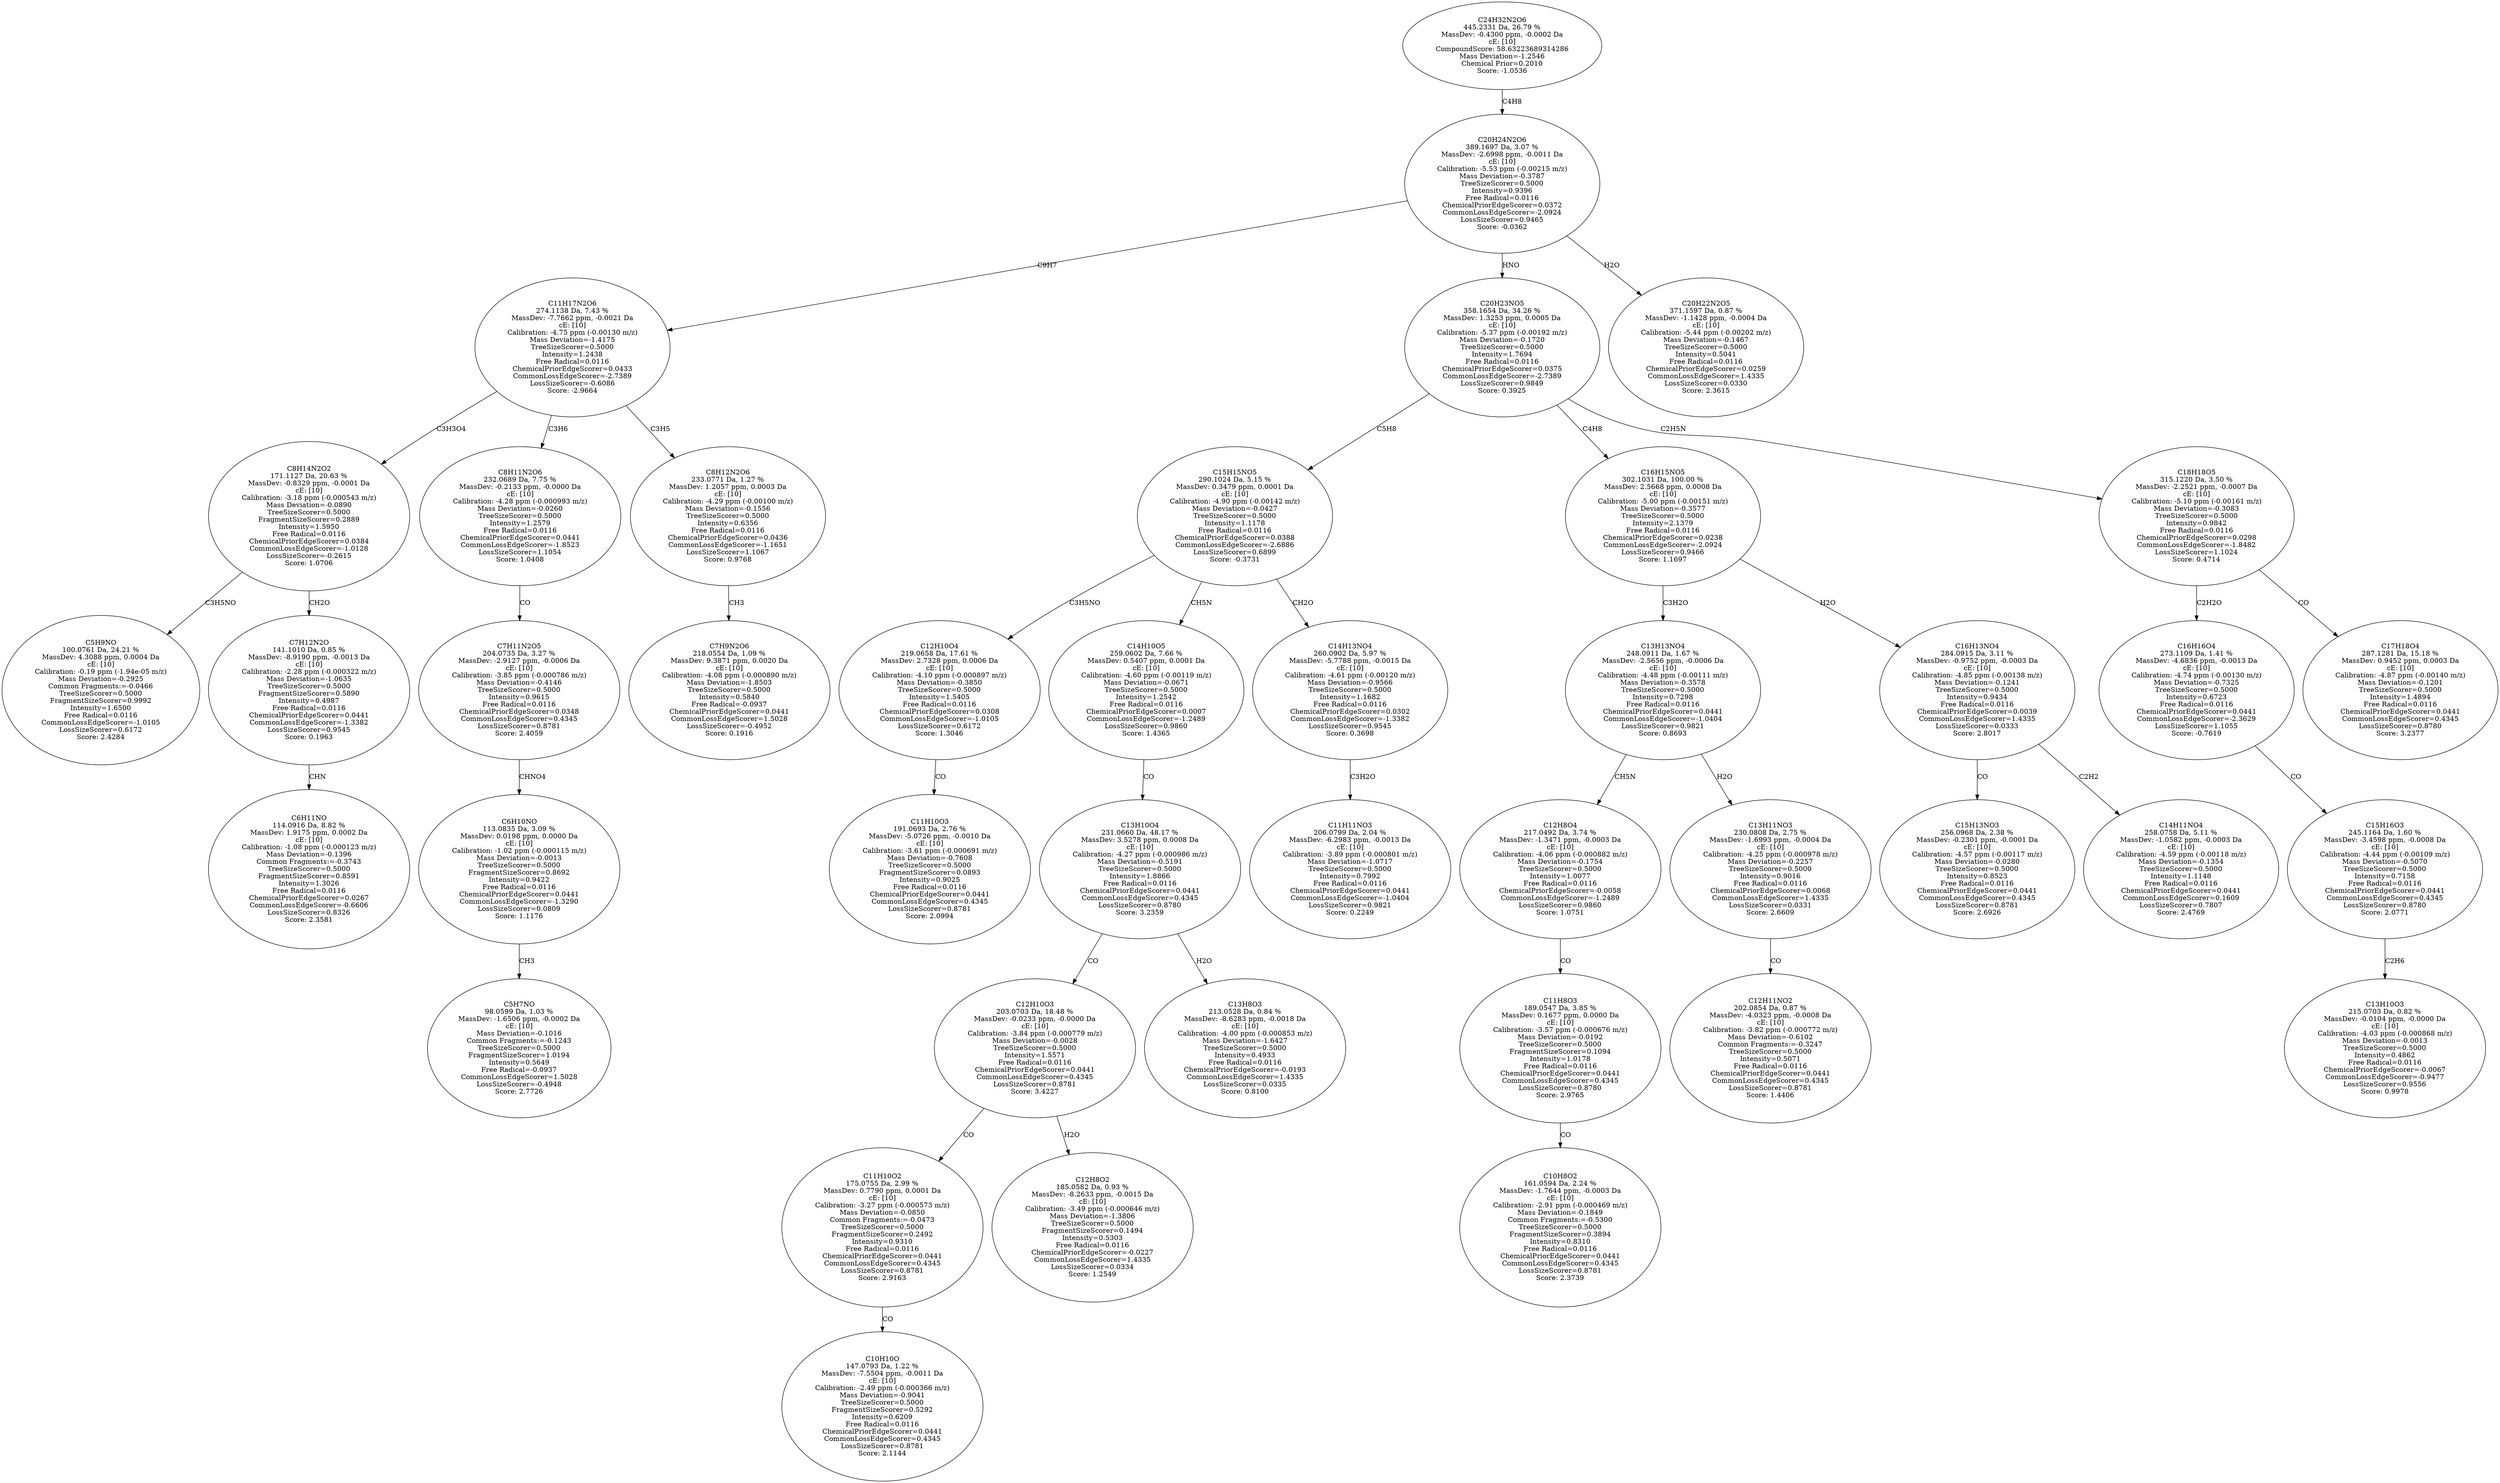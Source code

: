 strict digraph {
v1 [label="C5H9NO\n100.0761 Da, 24.21 %\nMassDev: 4.3088 ppm, 0.0004 Da\ncE: [10]\nCalibration: -0.19 ppm (-1.94e-05 m/z)\nMass Deviation=-0.2925\nCommon Fragments:=-0.0466\nTreeSizeScorer=0.5000\nFragmentSizeScorer=0.9992\nIntensity=1.6500\nFree Radical=0.0116\nCommonLossEdgeScorer=-1.0105\nLossSizeScorer=0.6172\nScore: 2.4284"];
v2 [label="C6H11NO\n114.0916 Da, 8.82 %\nMassDev: 1.9175 ppm, 0.0002 Da\ncE: [10]\nCalibration: -1.08 ppm (-0.000123 m/z)\nMass Deviation=-0.1396\nCommon Fragments:=-0.3743\nTreeSizeScorer=0.5000\nFragmentSizeScorer=0.8591\nIntensity=1.3026\nFree Radical=0.0116\nChemicalPriorEdgeScorer=0.0267\nCommonLossEdgeScorer=-0.6606\nLossSizeScorer=0.8326\nScore: 2.3581"];
v3 [label="C7H12N2O\n141.1010 Da, 0.85 %\nMassDev: -8.9190 ppm, -0.0013 Da\ncE: [10]\nCalibration: -2.28 ppm (-0.000322 m/z)\nMass Deviation=-1.0635\nTreeSizeScorer=0.5000\nFragmentSizeScorer=0.5890\nIntensity=0.4987\nFree Radical=0.0116\nChemicalPriorEdgeScorer=0.0441\nCommonLossEdgeScorer=-1.3382\nLossSizeScorer=0.9545\nScore: 0.1963"];
v4 [label="C8H14N2O2\n171.1127 Da, 20.63 %\nMassDev: -0.8329 ppm, -0.0001 Da\ncE: [10]\nCalibration: -3.18 ppm (-0.000543 m/z)\nMass Deviation=-0.0890\nTreeSizeScorer=0.5000\nFragmentSizeScorer=0.2889\nIntensity=1.5950\nFree Radical=0.0116\nChemicalPriorEdgeScorer=0.0384\nCommonLossEdgeScorer=-1.0128\nLossSizeScorer=-0.2615\nScore: 1.0706"];
v5 [label="C5H7NO\n98.0599 Da, 1.03 %\nMassDev: -1.6506 ppm, -0.0002 Da\ncE: [10]\nMass Deviation=-0.1016\nCommon Fragments:=-0.1243\nTreeSizeScorer=0.5000\nFragmentSizeScorer=1.0194\nIntensity=0.5649\nFree Radical=-0.0937\nCommonLossEdgeScorer=1.5028\nLossSizeScorer=-0.4948\nScore: 2.7726"];
v6 [label="C6H10NO\n113.0835 Da, 3.09 %\nMassDev: 0.0198 ppm, 0.0000 Da\ncE: [10]\nCalibration: -1.02 ppm (-0.000115 m/z)\nMass Deviation=-0.0013\nTreeSizeScorer=0.5000\nFragmentSizeScorer=0.8692\nIntensity=0.9422\nFree Radical=0.0116\nChemicalPriorEdgeScorer=0.0441\nCommonLossEdgeScorer=-1.3290\nLossSizeScorer=0.0809\nScore: 1.1176"];
v7 [label="C7H11N2O5\n204.0735 Da, 3.27 %\nMassDev: -2.9127 ppm, -0.0006 Da\ncE: [10]\nCalibration: -3.85 ppm (-0.000786 m/z)\nMass Deviation=-0.4146\nTreeSizeScorer=0.5000\nIntensity=0.9615\nFree Radical=0.0116\nChemicalPriorEdgeScorer=0.0348\nCommonLossEdgeScorer=0.4345\nLossSizeScorer=0.8781\nScore: 2.4059"];
v8 [label="C8H11N2O6\n232.0689 Da, 7.75 %\nMassDev: -0.2133 ppm, -0.0000 Da\ncE: [10]\nCalibration: -4.28 ppm (-0.000993 m/z)\nMass Deviation=-0.0260\nTreeSizeScorer=0.5000\nIntensity=1.2579\nFree Radical=0.0116\nChemicalPriorEdgeScorer=0.0441\nCommonLossEdgeScorer=-1.8523\nLossSizeScorer=1.1054\nScore: 1.0408"];
v9 [label="C7H9N2O6\n218.0554 Da, 1.09 %\nMassDev: 9.3871 ppm, 0.0020 Da\ncE: [10]\nCalibration: -4.08 ppm (-0.000890 m/z)\nMass Deviation=-1.8503\nTreeSizeScorer=0.5000\nIntensity=0.5840\nFree Radical=-0.0937\nChemicalPriorEdgeScorer=0.0441\nCommonLossEdgeScorer=1.5028\nLossSizeScorer=-0.4952\nScore: 0.1916"];
v10 [label="C8H12N2O6\n233.0771 Da, 1.27 %\nMassDev: 1.2057 ppm, 0.0003 Da\ncE: [10]\nCalibration: -4.29 ppm (-0.00100 m/z)\nMass Deviation=-0.1556\nTreeSizeScorer=0.5000\nIntensity=0.6356\nFree Radical=0.0116\nChemicalPriorEdgeScorer=0.0436\nCommonLossEdgeScorer=-1.1651\nLossSizeScorer=1.1067\nScore: 0.9768"];
v11 [label="C11H17N2O6\n274.1138 Da, 7.43 %\nMassDev: -7.7662 ppm, -0.0021 Da\ncE: [10]\nCalibration: -4.75 ppm (-0.00130 m/z)\nMass Deviation=-1.4175\nTreeSizeScorer=0.5000\nIntensity=1.2438\nFree Radical=0.0116\nChemicalPriorEdgeScorer=0.0433\nCommonLossEdgeScorer=-2.7389\nLossSizeScorer=-0.6086\nScore: -2.9664"];
v12 [label="C11H10O3\n191.0693 Da, 2.76 %\nMassDev: -5.0726 ppm, -0.0010 Da\ncE: [10]\nCalibration: -3.61 ppm (-0.000691 m/z)\nMass Deviation=-0.7608\nTreeSizeScorer=0.5000\nFragmentSizeScorer=0.0893\nIntensity=0.9025\nFree Radical=0.0116\nChemicalPriorEdgeScorer=0.0441\nCommonLossEdgeScorer=0.4345\nLossSizeScorer=0.8781\nScore: 2.0994"];
v13 [label="C12H10O4\n219.0658 Da, 17.61 %\nMassDev: 2.7328 ppm, 0.0006 Da\ncE: [10]\nCalibration: -4.10 ppm (-0.000897 m/z)\nMass Deviation=-0.3850\nTreeSizeScorer=0.5000\nIntensity=1.5405\nFree Radical=0.0116\nChemicalPriorEdgeScorer=0.0308\nCommonLossEdgeScorer=-1.0105\nLossSizeScorer=0.6172\nScore: 1.3046"];
v14 [label="C10H10O\n147.0793 Da, 1.22 %\nMassDev: -7.5504 ppm, -0.0011 Da\ncE: [10]\nCalibration: -2.49 ppm (-0.000366 m/z)\nMass Deviation=-0.9041\nTreeSizeScorer=0.5000\nFragmentSizeScorer=0.5292\nIntensity=0.6209\nFree Radical=0.0116\nChemicalPriorEdgeScorer=0.0441\nCommonLossEdgeScorer=0.4345\nLossSizeScorer=0.8781\nScore: 2.1144"];
v15 [label="C11H10O2\n175.0755 Da, 2.99 %\nMassDev: 0.7790 ppm, 0.0001 Da\ncE: [10]\nCalibration: -3.27 ppm (-0.000573 m/z)\nMass Deviation=-0.0850\nCommon Fragments:=-0.0473\nTreeSizeScorer=0.5000\nFragmentSizeScorer=0.2492\nIntensity=0.9310\nFree Radical=0.0116\nChemicalPriorEdgeScorer=0.0441\nCommonLossEdgeScorer=0.4345\nLossSizeScorer=0.8781\nScore: 2.9163"];
v16 [label="C12H8O2\n185.0582 Da, 0.93 %\nMassDev: -8.2633 ppm, -0.0015 Da\ncE: [10]\nCalibration: -3.49 ppm (-0.000646 m/z)\nMass Deviation=-1.3806\nTreeSizeScorer=0.5000\nFragmentSizeScorer=0.1494\nIntensity=0.5303\nFree Radical=0.0116\nChemicalPriorEdgeScorer=-0.0227\nCommonLossEdgeScorer=1.4335\nLossSizeScorer=0.0334\nScore: 1.2549"];
v17 [label="C12H10O3\n203.0703 Da, 18.48 %\nMassDev: -0.0233 ppm, -0.0000 Da\ncE: [10]\nCalibration: -3.84 ppm (-0.000779 m/z)\nMass Deviation=-0.0028\nTreeSizeScorer=0.5000\nIntensity=1.5571\nFree Radical=0.0116\nChemicalPriorEdgeScorer=0.0441\nCommonLossEdgeScorer=0.4345\nLossSizeScorer=0.8781\nScore: 3.4227"];
v18 [label="C13H8O3\n213.0528 Da, 0.84 %\nMassDev: -8.6283 ppm, -0.0018 Da\ncE: [10]\nCalibration: -4.00 ppm (-0.000853 m/z)\nMass Deviation=-1.6427\nTreeSizeScorer=0.5000\nIntensity=0.4933\nFree Radical=0.0116\nChemicalPriorEdgeScorer=-0.0193\nCommonLossEdgeScorer=1.4335\nLossSizeScorer=0.0335\nScore: 0.8100"];
v19 [label="C13H10O4\n231.0660 Da, 48.17 %\nMassDev: 3.5278 ppm, 0.0008 Da\ncE: [10]\nCalibration: -4.27 ppm (-0.000986 m/z)\nMass Deviation=-0.5191\nTreeSizeScorer=0.5000\nIntensity=1.8866\nFree Radical=0.0116\nChemicalPriorEdgeScorer=0.0441\nCommonLossEdgeScorer=0.4345\nLossSizeScorer=0.8780\nScore: 3.2359"];
v20 [label="C14H10O5\n259.0602 Da, 7.66 %\nMassDev: 0.5407 ppm, 0.0001 Da\ncE: [10]\nCalibration: -4.60 ppm (-0.00119 m/z)\nMass Deviation=-0.0671\nTreeSizeScorer=0.5000\nIntensity=1.2542\nFree Radical=0.0116\nChemicalPriorEdgeScorer=0.0007\nCommonLossEdgeScorer=-1.2489\nLossSizeScorer=0.9860\nScore: 1.4365"];
v21 [label="C11H11NO3\n206.0799 Da, 2.04 %\nMassDev: -6.2983 ppm, -0.0013 Da\ncE: [10]\nCalibration: -3.89 ppm (-0.000801 m/z)\nMass Deviation=-1.0717\nTreeSizeScorer=0.5000\nIntensity=0.7992\nFree Radical=0.0116\nChemicalPriorEdgeScorer=0.0441\nCommonLossEdgeScorer=-1.0404\nLossSizeScorer=0.9821\nScore: 0.2249"];
v22 [label="C14H13NO4\n260.0902 Da, 5.97 %\nMassDev: -5.7788 ppm, -0.0015 Da\ncE: [10]\nCalibration: -4.61 ppm (-0.00120 m/z)\nMass Deviation=-0.9566\nTreeSizeScorer=0.5000\nIntensity=1.1682\nFree Radical=0.0116\nChemicalPriorEdgeScorer=0.0302\nCommonLossEdgeScorer=-1.3382\nLossSizeScorer=0.9545\nScore: 0.3698"];
v23 [label="C15H15NO5\n290.1024 Da, 5.15 %\nMassDev: 0.3479 ppm, 0.0001 Da\ncE: [10]\nCalibration: -4.90 ppm (-0.00142 m/z)\nMass Deviation=-0.0427\nTreeSizeScorer=0.5000\nIntensity=1.1178\nFree Radical=0.0116\nChemicalPriorEdgeScorer=0.0388\nCommonLossEdgeScorer=-2.6886\nLossSizeScorer=0.6899\nScore: -0.3731"];
v24 [label="C10H8O2\n161.0594 Da, 2.24 %\nMassDev: -1.7644 ppm, -0.0003 Da\ncE: [10]\nCalibration: -2.91 ppm (-0.000469 m/z)\nMass Deviation=-0.1849\nCommon Fragments:=-0.5300\nTreeSizeScorer=0.5000\nFragmentSizeScorer=0.3894\nIntensity=0.8310\nFree Radical=0.0116\nChemicalPriorEdgeScorer=0.0441\nCommonLossEdgeScorer=0.4345\nLossSizeScorer=0.8781\nScore: 2.3739"];
v25 [label="C11H8O3\n189.0547 Da, 3.85 %\nMassDev: 0.1677 ppm, 0.0000 Da\ncE: [10]\nCalibration: -3.57 ppm (-0.000676 m/z)\nMass Deviation=-0.0192\nTreeSizeScorer=0.5000\nFragmentSizeScorer=0.1094\nIntensity=1.0178\nFree Radical=0.0116\nChemicalPriorEdgeScorer=0.0441\nCommonLossEdgeScorer=0.4345\nLossSizeScorer=0.8780\nScore: 2.9765"];
v26 [label="C12H8O4\n217.0492 Da, 3.74 %\nMassDev: -1.3471 ppm, -0.0003 Da\ncE: [10]\nCalibration: -4.06 ppm (-0.000882 m/z)\nMass Deviation=-0.1754\nTreeSizeScorer=0.5000\nIntensity=1.0077\nFree Radical=0.0116\nChemicalPriorEdgeScorer=-0.0058\nCommonLossEdgeScorer=-1.2489\nLossSizeScorer=0.9860\nScore: 1.0751"];
v27 [label="C12H11NO2\n202.0854 Da, 0.87 %\nMassDev: -4.0323 ppm, -0.0008 Da\ncE: [10]\nCalibration: -3.82 ppm (-0.000772 m/z)\nMass Deviation=-0.6102\nCommon Fragments:=-0.3247\nTreeSizeScorer=0.5000\nIntensity=0.5071\nFree Radical=0.0116\nChemicalPriorEdgeScorer=0.0441\nCommonLossEdgeScorer=0.4345\nLossSizeScorer=0.8781\nScore: 1.4406"];
v28 [label="C13H11NO3\n230.0808 Da, 2.75 %\nMassDev: -1.6993 ppm, -0.0004 Da\ncE: [10]\nCalibration: -4.25 ppm (-0.000978 m/z)\nMass Deviation=-0.2257\nTreeSizeScorer=0.5000\nIntensity=0.9016\nFree Radical=0.0116\nChemicalPriorEdgeScorer=0.0068\nCommonLossEdgeScorer=1.4335\nLossSizeScorer=0.0331\nScore: 2.6609"];
v29 [label="C13H13NO4\n248.0911 Da, 1.67 %\nMassDev: -2.5656 ppm, -0.0006 Da\ncE: [10]\nCalibration: -4.48 ppm (-0.00111 m/z)\nMass Deviation=-0.3578\nTreeSizeScorer=0.5000\nIntensity=0.7298\nFree Radical=0.0116\nChemicalPriorEdgeScorer=0.0441\nCommonLossEdgeScorer=-1.0404\nLossSizeScorer=0.9821\nScore: 0.8693"];
v30 [label="C15H13NO3\n256.0968 Da, 2.38 %\nMassDev: -0.2301 ppm, -0.0001 Da\ncE: [10]\nCalibration: -4.57 ppm (-0.00117 m/z)\nMass Deviation=-0.0280\nTreeSizeScorer=0.5000\nIntensity=0.8523\nFree Radical=0.0116\nChemicalPriorEdgeScorer=0.0441\nCommonLossEdgeScorer=0.4345\nLossSizeScorer=0.8781\nScore: 2.6926"];
v31 [label="C14H11NO4\n258.0758 Da, 5.11 %\nMassDev: -1.0582 ppm, -0.0003 Da\ncE: [10]\nCalibration: -4.59 ppm (-0.00118 m/z)\nMass Deviation=-0.1354\nTreeSizeScorer=0.5000\nIntensity=1.1148\nFree Radical=0.0116\nChemicalPriorEdgeScorer=0.0441\nCommonLossEdgeScorer=0.1609\nLossSizeScorer=0.7807\nScore: 2.4769"];
v32 [label="C16H13NO4\n284.0915 Da, 3.11 %\nMassDev: -0.9752 ppm, -0.0003 Da\ncE: [10]\nCalibration: -4.85 ppm (-0.00138 m/z)\nMass Deviation=-0.1241\nTreeSizeScorer=0.5000\nIntensity=0.9434\nFree Radical=0.0116\nChemicalPriorEdgeScorer=0.0039\nCommonLossEdgeScorer=1.4335\nLossSizeScorer=0.0333\nScore: 2.8017"];
v33 [label="C16H15NO5\n302.1031 Da, 100.00 %\nMassDev: 2.5668 ppm, 0.0008 Da\ncE: [10]\nCalibration: -5.00 ppm (-0.00151 m/z)\nMass Deviation=-0.3577\nTreeSizeScorer=0.5000\nIntensity=2.1379\nFree Radical=0.0116\nChemicalPriorEdgeScorer=0.0238\nCommonLossEdgeScorer=-2.0924\nLossSizeScorer=0.9466\nScore: 1.1697"];
v34 [label="C13H10O3\n215.0703 Da, 0.82 %\nMassDev: -0.0104 ppm, -0.0000 Da\ncE: [10]\nCalibration: -4.03 ppm (-0.000868 m/z)\nMass Deviation=-0.0013\nTreeSizeScorer=0.5000\nIntensity=0.4862\nFree Radical=0.0116\nChemicalPriorEdgeScorer=-0.0067\nCommonLossEdgeScorer=-0.9477\nLossSizeScorer=0.9556\nScore: 0.9978"];
v35 [label="C15H16O3\n245.1164 Da, 1.60 %\nMassDev: -3.4598 ppm, -0.0008 Da\ncE: [10]\nCalibration: -4.44 ppm (-0.00109 m/z)\nMass Deviation=-0.5070\nTreeSizeScorer=0.5000\nIntensity=0.7158\nFree Radical=0.0116\nChemicalPriorEdgeScorer=0.0441\nCommonLossEdgeScorer=0.4345\nLossSizeScorer=0.8780\nScore: 2.0771"];
v36 [label="C16H16O4\n273.1109 Da, 1.41 %\nMassDev: -4.6836 ppm, -0.0013 Da\ncE: [10]\nCalibration: -4.74 ppm (-0.00130 m/z)\nMass Deviation=-0.7325\nTreeSizeScorer=0.5000\nIntensity=0.6723\nFree Radical=0.0116\nChemicalPriorEdgeScorer=0.0441\nCommonLossEdgeScorer=-2.3629\nLossSizeScorer=1.1055\nScore: -0.7619"];
v37 [label="C17H18O4\n287.1281 Da, 15.18 %\nMassDev: 0.9452 ppm, 0.0003 Da\ncE: [10]\nCalibration: -4.87 ppm (-0.00140 m/z)\nMass Deviation=-0.1201\nTreeSizeScorer=0.5000\nIntensity=1.4894\nFree Radical=0.0116\nChemicalPriorEdgeScorer=0.0441\nCommonLossEdgeScorer=0.4345\nLossSizeScorer=0.8780\nScore: 3.2377"];
v38 [label="C18H18O5\n315.1220 Da, 3.50 %\nMassDev: -2.2521 ppm, -0.0007 Da\ncE: [10]\nCalibration: -5.10 ppm (-0.00161 m/z)\nMass Deviation=-0.3083\nTreeSizeScorer=0.5000\nIntensity=0.9842\nFree Radical=0.0116\nChemicalPriorEdgeScorer=0.0298\nCommonLossEdgeScorer=-1.8482\nLossSizeScorer=1.1024\nScore: 0.4714"];
v39 [label="C20H23NO5\n358.1654 Da, 34.26 %\nMassDev: 1.3253 ppm, 0.0005 Da\ncE: [10]\nCalibration: -5.37 ppm (-0.00192 m/z)\nMass Deviation=-0.1720\nTreeSizeScorer=0.5000\nIntensity=1.7694\nFree Radical=0.0116\nChemicalPriorEdgeScorer=0.0375\nCommonLossEdgeScorer=-2.7389\nLossSizeScorer=0.9849\nScore: 0.3925"];
v40 [label="C20H22N2O5\n371.1597 Da, 0.87 %\nMassDev: -1.1428 ppm, -0.0004 Da\ncE: [10]\nCalibration: -5.44 ppm (-0.00202 m/z)\nMass Deviation=-0.1467\nTreeSizeScorer=0.5000\nIntensity=0.5041\nFree Radical=0.0116\nChemicalPriorEdgeScorer=0.0259\nCommonLossEdgeScorer=1.4335\nLossSizeScorer=0.0330\nScore: 2.3615"];
v41 [label="C20H24N2O6\n389.1697 Da, 3.07 %\nMassDev: -2.6998 ppm, -0.0011 Da\ncE: [10]\nCalibration: -5.53 ppm (-0.00215 m/z)\nMass Deviation=-0.3787\nTreeSizeScorer=0.5000\nIntensity=0.9396\nFree Radical=0.0116\nChemicalPriorEdgeScorer=0.0372\nCommonLossEdgeScorer=-2.0924\nLossSizeScorer=0.9465\nScore: -0.0362"];
v42 [label="C24H32N2O6\n445.2331 Da, 26.79 %\nMassDev: -0.4300 ppm, -0.0002 Da\ncE: [10]\nCompoundScore: 58.63223689314286\nMass Deviation=-1.2546\nChemical Prior=0.2010\nScore: -1.0536"];
v4 -> v1 [label="C3H5NO"];
v3 -> v2 [label="CHN"];
v4 -> v3 [label="CH2O"];
v11 -> v4 [label="C3H3O4"];
v6 -> v5 [label="CH3"];
v7 -> v6 [label="CHNO4"];
v8 -> v7 [label="CO"];
v11 -> v8 [label="C3H6"];
v10 -> v9 [label="CH3"];
v11 -> v10 [label="C3H5"];
v41 -> v11 [label="C9H7"];
v13 -> v12 [label="CO"];
v23 -> v13 [label="C3H5NO"];
v15 -> v14 [label="CO"];
v17 -> v15 [label="CO"];
v17 -> v16 [label="H2O"];
v19 -> v17 [label="CO"];
v19 -> v18 [label="H2O"];
v20 -> v19 [label="CO"];
v23 -> v20 [label="CH5N"];
v22 -> v21 [label="C3H2O"];
v23 -> v22 [label="CH2O"];
v39 -> v23 [label="C5H8"];
v25 -> v24 [label="CO"];
v26 -> v25 [label="CO"];
v29 -> v26 [label="CH5N"];
v28 -> v27 [label="CO"];
v29 -> v28 [label="H2O"];
v33 -> v29 [label="C3H2O"];
v32 -> v30 [label="CO"];
v32 -> v31 [label="C2H2"];
v33 -> v32 [label="H2O"];
v39 -> v33 [label="C4H8"];
v35 -> v34 [label="C2H6"];
v36 -> v35 [label="CO"];
v38 -> v36 [label="C2H2O"];
v38 -> v37 [label="CO"];
v39 -> v38 [label="C2H5N"];
v41 -> v39 [label="HNO"];
v41 -> v40 [label="H2O"];
v42 -> v41 [label="C4H8"];
}